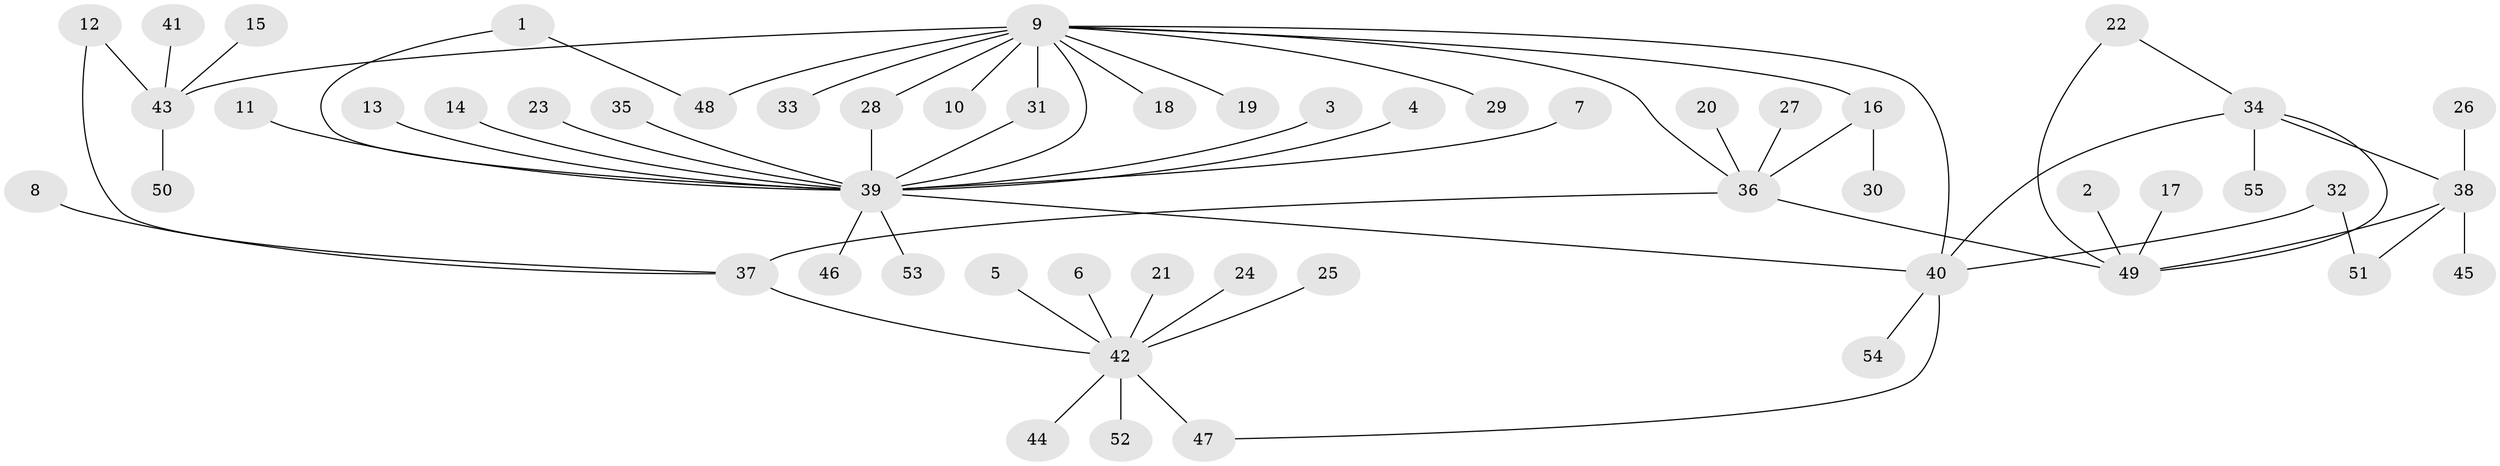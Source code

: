 // original degree distribution, {6: 0.03636363636363636, 15: 0.00909090909090909, 4: 0.03636363636363636, 18: 0.00909090909090909, 3: 0.1, 7: 0.01818181818181818, 2: 0.17272727272727273, 1: 0.5818181818181818, 9: 0.00909090909090909, 13: 0.00909090909090909, 5: 0.01818181818181818}
// Generated by graph-tools (version 1.1) at 2025/25/03/09/25 03:25:56]
// undirected, 55 vertices, 65 edges
graph export_dot {
graph [start="1"]
  node [color=gray90,style=filled];
  1;
  2;
  3;
  4;
  5;
  6;
  7;
  8;
  9;
  10;
  11;
  12;
  13;
  14;
  15;
  16;
  17;
  18;
  19;
  20;
  21;
  22;
  23;
  24;
  25;
  26;
  27;
  28;
  29;
  30;
  31;
  32;
  33;
  34;
  35;
  36;
  37;
  38;
  39;
  40;
  41;
  42;
  43;
  44;
  45;
  46;
  47;
  48;
  49;
  50;
  51;
  52;
  53;
  54;
  55;
  1 -- 39 [weight=1.0];
  1 -- 48 [weight=1.0];
  2 -- 49 [weight=1.0];
  3 -- 39 [weight=1.0];
  4 -- 39 [weight=1.0];
  5 -- 42 [weight=1.0];
  6 -- 42 [weight=1.0];
  7 -- 39 [weight=1.0];
  8 -- 37 [weight=1.0];
  9 -- 10 [weight=1.0];
  9 -- 16 [weight=1.0];
  9 -- 18 [weight=1.0];
  9 -- 19 [weight=1.0];
  9 -- 28 [weight=1.0];
  9 -- 29 [weight=1.0];
  9 -- 31 [weight=1.0];
  9 -- 33 [weight=1.0];
  9 -- 36 [weight=1.0];
  9 -- 39 [weight=1.0];
  9 -- 40 [weight=1.0];
  9 -- 43 [weight=3.0];
  9 -- 48 [weight=1.0];
  11 -- 39 [weight=1.0];
  12 -- 37 [weight=1.0];
  12 -- 43 [weight=1.0];
  13 -- 39 [weight=1.0];
  14 -- 39 [weight=1.0];
  15 -- 43 [weight=1.0];
  16 -- 30 [weight=1.0];
  16 -- 36 [weight=1.0];
  17 -- 49 [weight=1.0];
  20 -- 36 [weight=1.0];
  21 -- 42 [weight=1.0];
  22 -- 34 [weight=1.0];
  22 -- 49 [weight=1.0];
  23 -- 39 [weight=1.0];
  24 -- 42 [weight=1.0];
  25 -- 42 [weight=1.0];
  26 -- 38 [weight=1.0];
  27 -- 36 [weight=1.0];
  28 -- 39 [weight=1.0];
  31 -- 39 [weight=1.0];
  32 -- 40 [weight=1.0];
  32 -- 51 [weight=1.0];
  34 -- 38 [weight=1.0];
  34 -- 40 [weight=1.0];
  34 -- 49 [weight=1.0];
  34 -- 55 [weight=1.0];
  35 -- 39 [weight=1.0];
  36 -- 37 [weight=1.0];
  36 -- 49 [weight=1.0];
  37 -- 42 [weight=2.0];
  38 -- 45 [weight=1.0];
  38 -- 49 [weight=1.0];
  38 -- 51 [weight=1.0];
  39 -- 40 [weight=1.0];
  39 -- 46 [weight=1.0];
  39 -- 53 [weight=1.0];
  40 -- 47 [weight=1.0];
  40 -- 54 [weight=1.0];
  41 -- 43 [weight=1.0];
  42 -- 44 [weight=1.0];
  42 -- 47 [weight=2.0];
  42 -- 52 [weight=1.0];
  43 -- 50 [weight=1.0];
}
